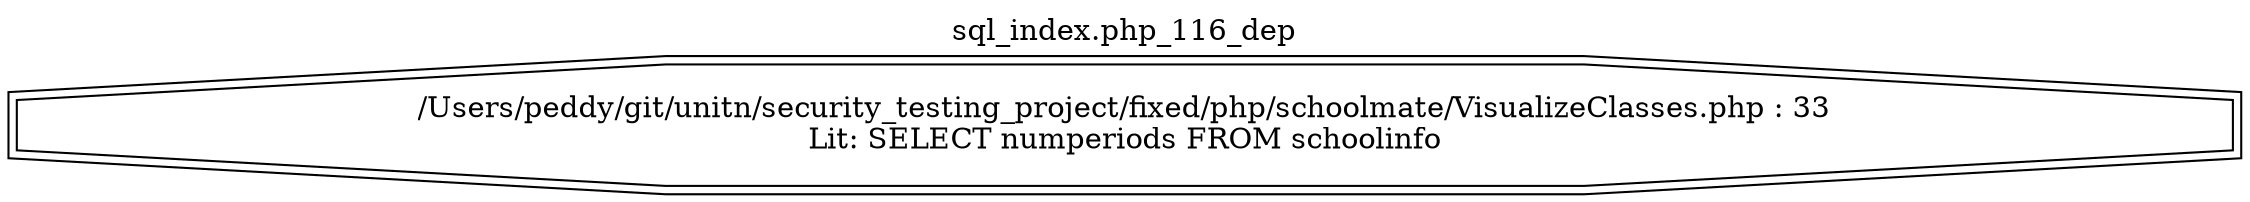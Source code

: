 digraph cfg {
  label="sql_index.php_116_dep";
  labelloc=t;
  n1 [shape=doubleoctagon, label="/Users/peddy/git/unitn/security_testing_project/fixed/php/schoolmate/VisualizeClasses.php : 33\nLit: SELECT numperiods FROM schoolinfo\n"];
}

